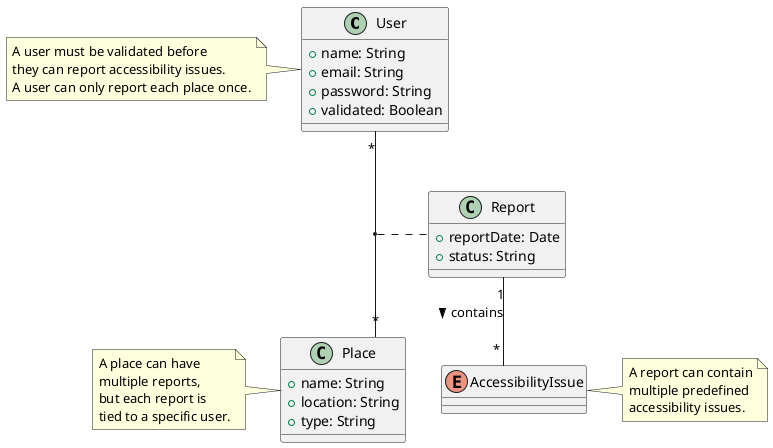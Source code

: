@startuml domainModel

skinparam linetype polyline
skinparam linetype ortho

class User {
    +name: String
    +email: String
    +password: String
    +validated: Boolean
}

class Place {
    +name: String
    +location: String
    +type: String
}

enum AccessibilityIssue {
}

class Report {
    +reportDate: Date
    +status: String
}

User "*" -- "*" Place
(User,Place) .. Report

Report "1" -- "*" AccessibilityIssue : contains >

note left of User
A user must be validated before
they can report accessibility issues.
A user can only report each place once.
end note

note left of Place
A place can have
multiple reports,
but each report is
tied to a specific user.
end note

note right of AccessibilityIssue
A report can contain
multiple predefined
accessibility issues.
end note

@enduml
